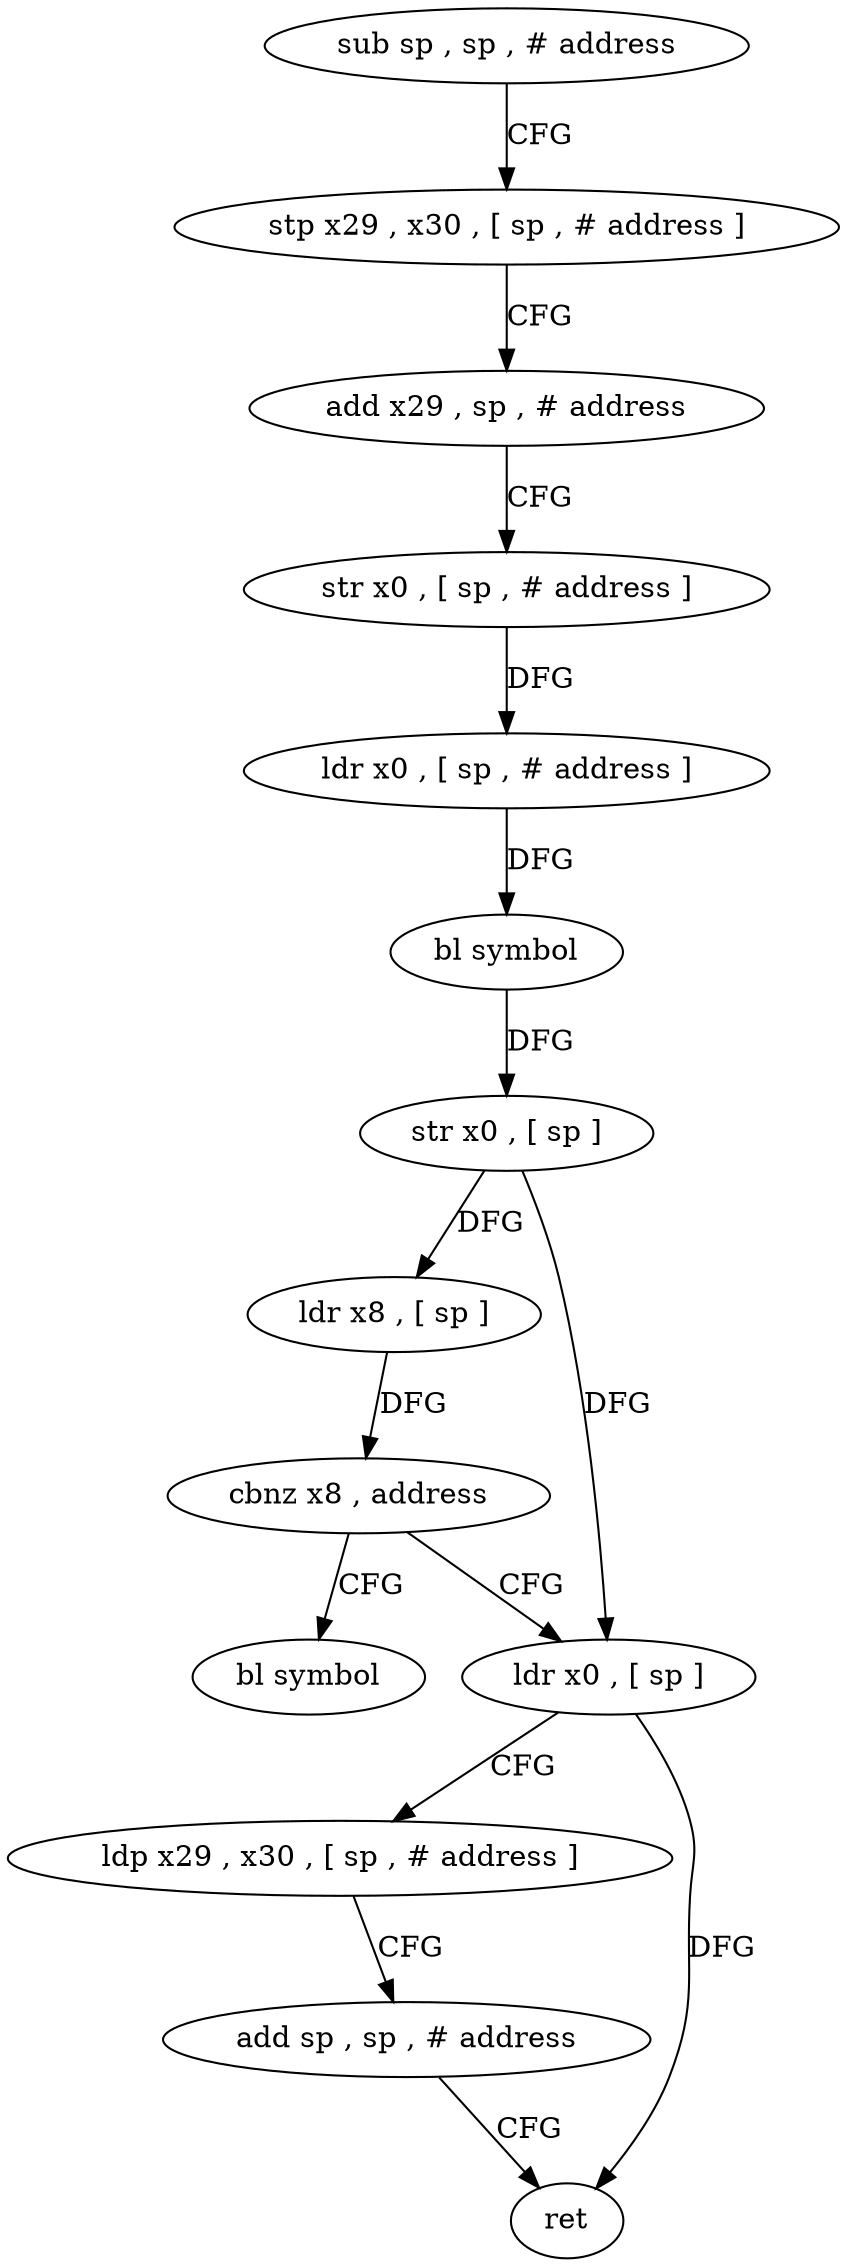 digraph "func" {
"4253596" [label = "sub sp , sp , # address" ]
"4253600" [label = "stp x29 , x30 , [ sp , # address ]" ]
"4253604" [label = "add x29 , sp , # address" ]
"4253608" [label = "str x0 , [ sp , # address ]" ]
"4253612" [label = "ldr x0 , [ sp , # address ]" ]
"4253616" [label = "bl symbol" ]
"4253620" [label = "str x0 , [ sp ]" ]
"4253624" [label = "ldr x8 , [ sp ]" ]
"4253628" [label = "cbnz x8 , address" ]
"4253636" [label = "ldr x0 , [ sp ]" ]
"4253632" [label = "bl symbol" ]
"4253640" [label = "ldp x29 , x30 , [ sp , # address ]" ]
"4253644" [label = "add sp , sp , # address" ]
"4253648" [label = "ret" ]
"4253596" -> "4253600" [ label = "CFG" ]
"4253600" -> "4253604" [ label = "CFG" ]
"4253604" -> "4253608" [ label = "CFG" ]
"4253608" -> "4253612" [ label = "DFG" ]
"4253612" -> "4253616" [ label = "DFG" ]
"4253616" -> "4253620" [ label = "DFG" ]
"4253620" -> "4253624" [ label = "DFG" ]
"4253620" -> "4253636" [ label = "DFG" ]
"4253624" -> "4253628" [ label = "DFG" ]
"4253628" -> "4253636" [ label = "CFG" ]
"4253628" -> "4253632" [ label = "CFG" ]
"4253636" -> "4253640" [ label = "CFG" ]
"4253636" -> "4253648" [ label = "DFG" ]
"4253640" -> "4253644" [ label = "CFG" ]
"4253644" -> "4253648" [ label = "CFG" ]
}

